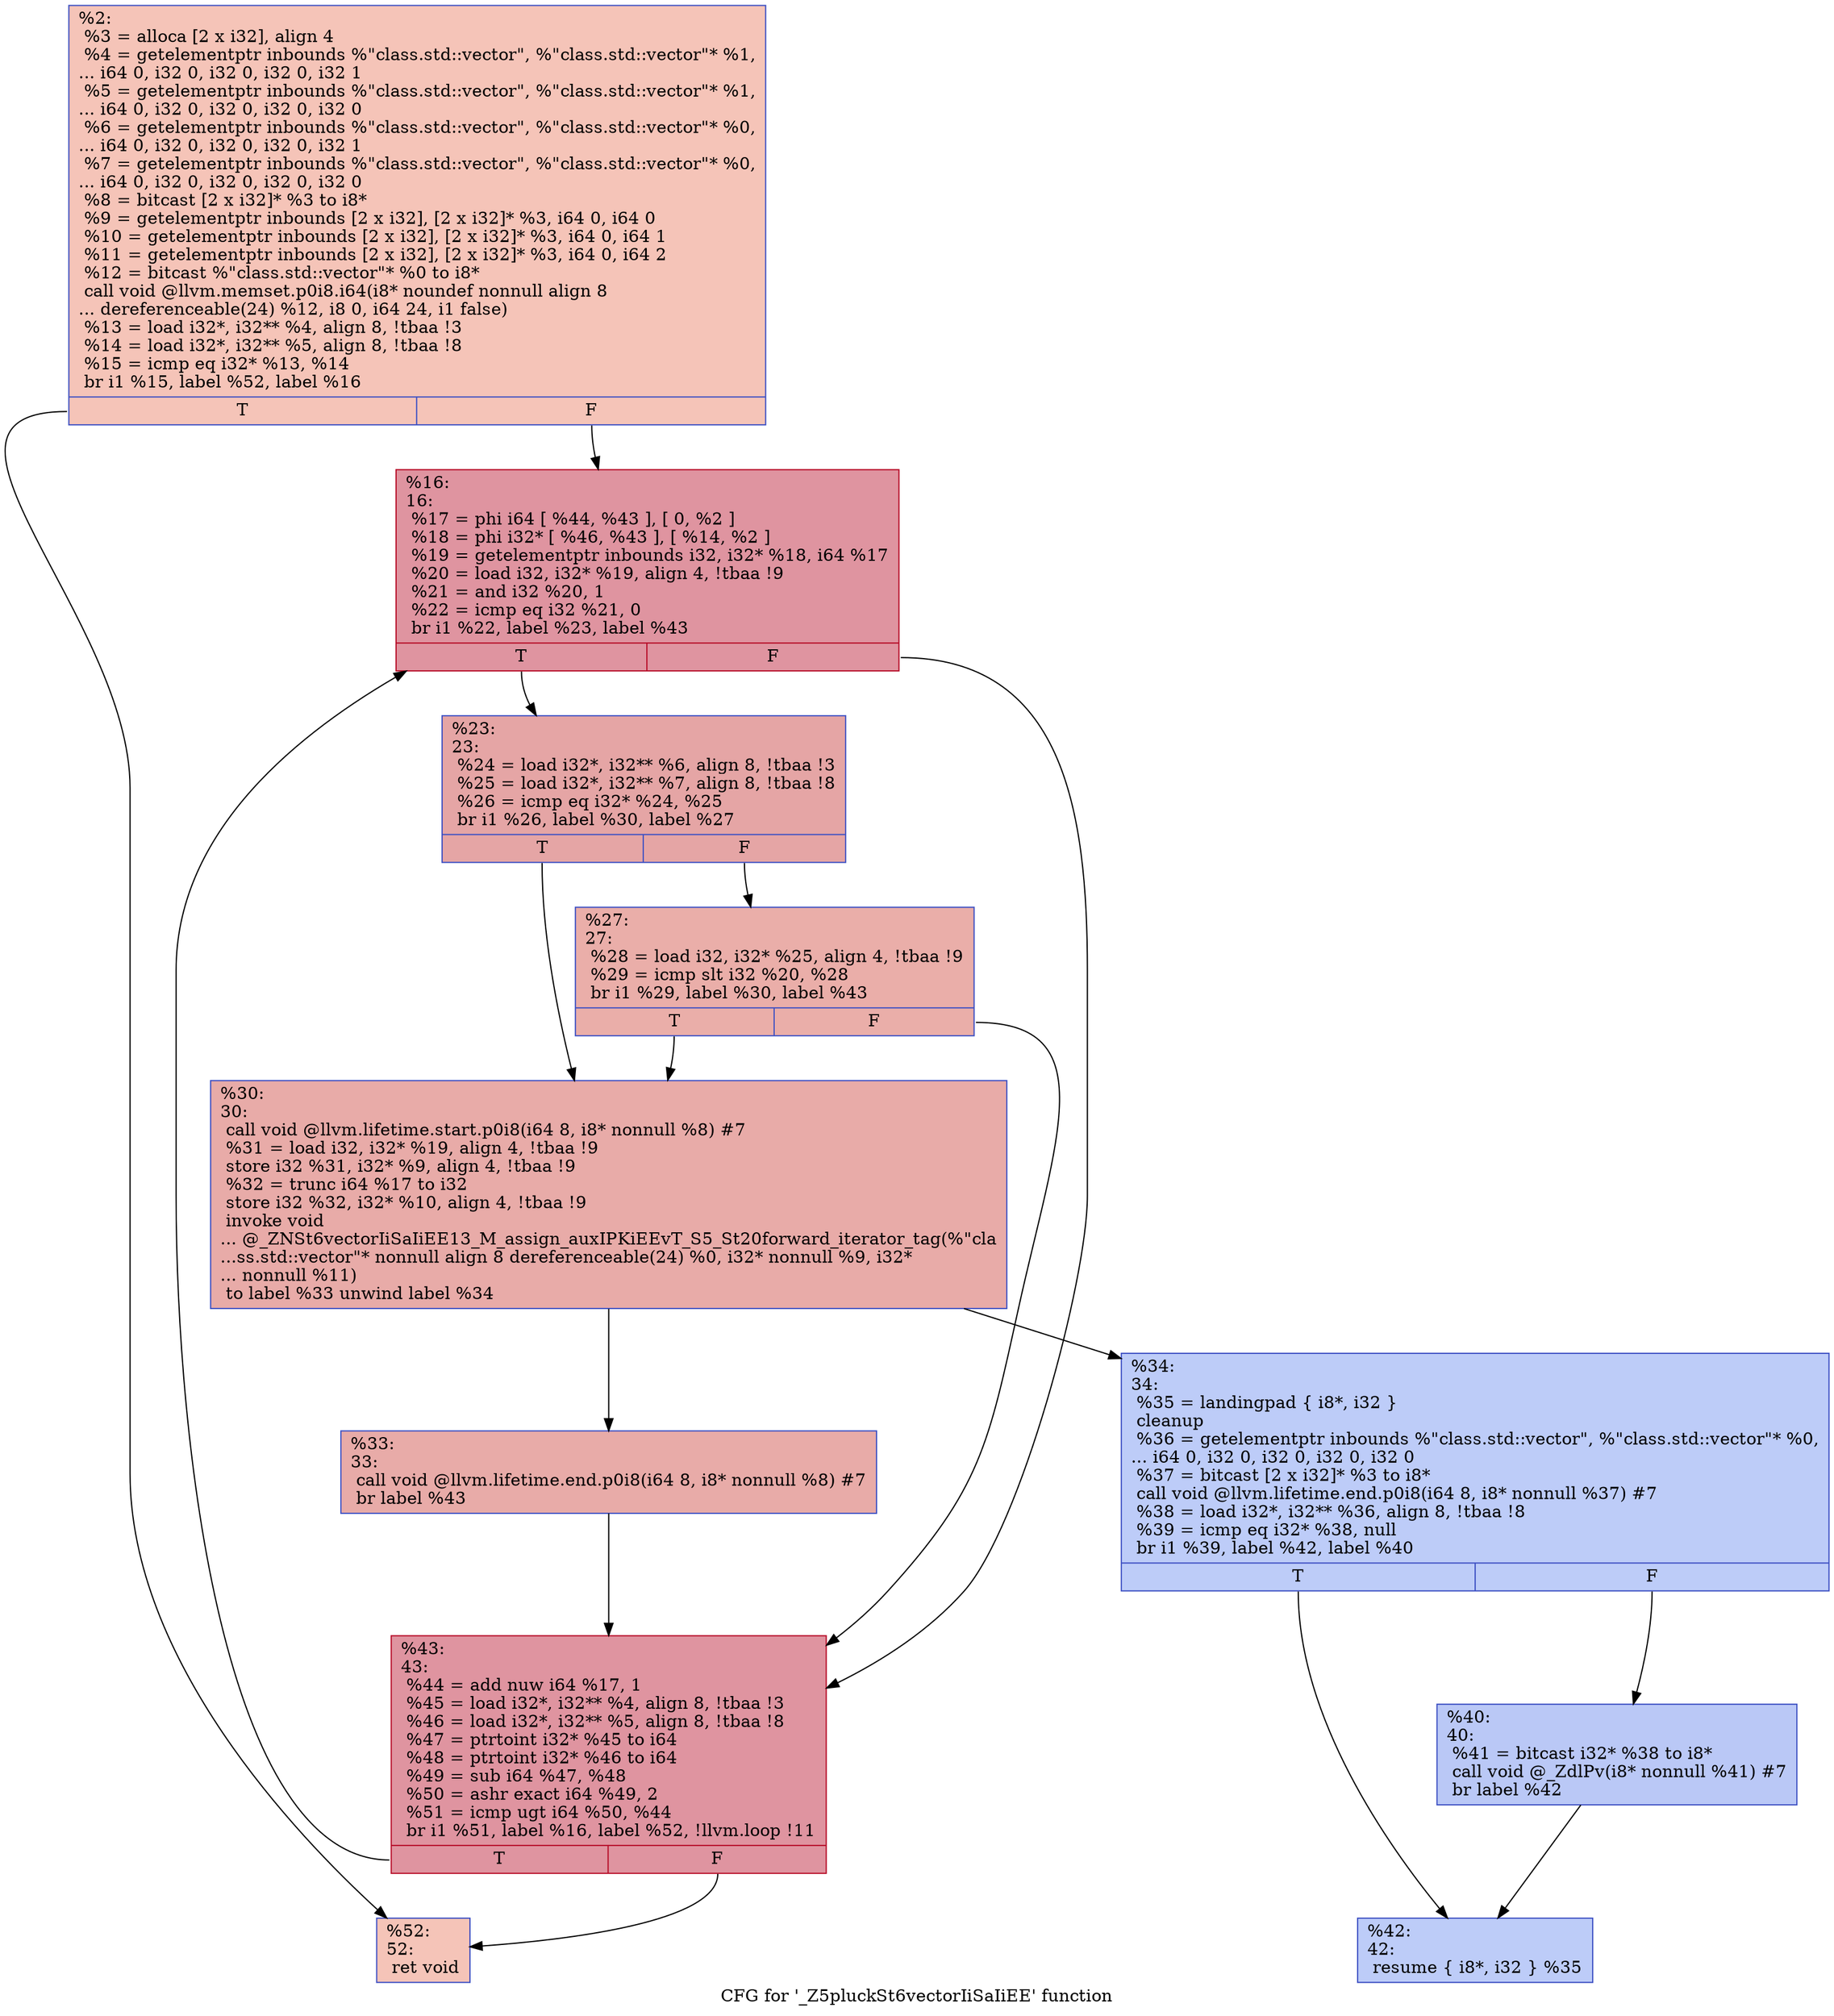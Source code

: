 digraph "CFG for '_Z5pluckSt6vectorIiSaIiEE' function" {
	label="CFG for '_Z5pluckSt6vectorIiSaIiEE' function";

	Node0x55d6d6645520 [shape=record,color="#3d50c3ff", style=filled, fillcolor="#e97a5f70",label="{%2:\l  %3 = alloca [2 x i32], align 4\l  %4 = getelementptr inbounds %\"class.std::vector\", %\"class.std::vector\"* %1,\l... i64 0, i32 0, i32 0, i32 0, i32 1\l  %5 = getelementptr inbounds %\"class.std::vector\", %\"class.std::vector\"* %1,\l... i64 0, i32 0, i32 0, i32 0, i32 0\l  %6 = getelementptr inbounds %\"class.std::vector\", %\"class.std::vector\"* %0,\l... i64 0, i32 0, i32 0, i32 0, i32 1\l  %7 = getelementptr inbounds %\"class.std::vector\", %\"class.std::vector\"* %0,\l... i64 0, i32 0, i32 0, i32 0, i32 0\l  %8 = bitcast [2 x i32]* %3 to i8*\l  %9 = getelementptr inbounds [2 x i32], [2 x i32]* %3, i64 0, i64 0\l  %10 = getelementptr inbounds [2 x i32], [2 x i32]* %3, i64 0, i64 1\l  %11 = getelementptr inbounds [2 x i32], [2 x i32]* %3, i64 0, i64 2\l  %12 = bitcast %\"class.std::vector\"* %0 to i8*\l  call void @llvm.memset.p0i8.i64(i8* noundef nonnull align 8\l... dereferenceable(24) %12, i8 0, i64 24, i1 false)\l  %13 = load i32*, i32** %4, align 8, !tbaa !3\l  %14 = load i32*, i32** %5, align 8, !tbaa !8\l  %15 = icmp eq i32* %13, %14\l  br i1 %15, label %52, label %16\l|{<s0>T|<s1>F}}"];
	Node0x55d6d6645520:s0 -> Node0x55d6d6647610;
	Node0x55d6d6645520:s1 -> Node0x55d6d66476a0;
	Node0x55d6d66476a0 [shape=record,color="#b70d28ff", style=filled, fillcolor="#b70d2870",label="{%16:\l16:                                               \l  %17 = phi i64 [ %44, %43 ], [ 0, %2 ]\l  %18 = phi i32* [ %46, %43 ], [ %14, %2 ]\l  %19 = getelementptr inbounds i32, i32* %18, i64 %17\l  %20 = load i32, i32* %19, align 4, !tbaa !9\l  %21 = and i32 %20, 1\l  %22 = icmp eq i32 %21, 0\l  br i1 %22, label %23, label %43\l|{<s0>T|<s1>F}}"];
	Node0x55d6d66476a0:s0 -> Node0x55d6d6647d00;
	Node0x55d6d66476a0:s1 -> Node0x55d6d66477e0;
	Node0x55d6d6647d00 [shape=record,color="#3d50c3ff", style=filled, fillcolor="#c5333470",label="{%23:\l23:                                               \l  %24 = load i32*, i32** %6, align 8, !tbaa !3\l  %25 = load i32*, i32** %7, align 8, !tbaa !8\l  %26 = icmp eq i32* %24, %25\l  br i1 %26, label %30, label %27\l|{<s0>T|<s1>F}}"];
	Node0x55d6d6647d00:s0 -> Node0x55d6d6648bd0;
	Node0x55d6d6647d00:s1 -> Node0x55d6d6648c20;
	Node0x55d6d6648c20 [shape=record,color="#3d50c3ff", style=filled, fillcolor="#d0473d70",label="{%27:\l27:                                               \l  %28 = load i32, i32* %25, align 4, !tbaa !9\l  %29 = icmp slt i32 %20, %28\l  br i1 %29, label %30, label %43\l|{<s0>T|<s1>F}}"];
	Node0x55d6d6648c20:s0 -> Node0x55d6d6648bd0;
	Node0x55d6d6648c20:s1 -> Node0x55d6d66477e0;
	Node0x55d6d6648bd0 [shape=record,color="#3d50c3ff", style=filled, fillcolor="#cc403a70",label="{%30:\l30:                                               \l  call void @llvm.lifetime.start.p0i8(i64 8, i8* nonnull %8) #7\l  %31 = load i32, i32* %19, align 4, !tbaa !9\l  store i32 %31, i32* %9, align 4, !tbaa !9\l  %32 = trunc i64 %17 to i32\l  store i32 %32, i32* %10, align 4, !tbaa !9\l  invoke void\l... @_ZNSt6vectorIiSaIiEE13_M_assign_auxIPKiEEvT_S5_St20forward_iterator_tag(%\"cla\l...ss.std::vector\"* nonnull align 8 dereferenceable(24) %0, i32* nonnull %9, i32*\l... nonnull %11)\l          to label %33 unwind label %34\l}"];
	Node0x55d6d6648bd0 -> Node0x55d6d6649cf0;
	Node0x55d6d6648bd0 -> Node0x55d6d6649d40;
	Node0x55d6d6649cf0 [shape=record,color="#3d50c3ff", style=filled, fillcolor="#cc403a70",label="{%33:\l33:                                               \l  call void @llvm.lifetime.end.p0i8(i64 8, i8* nonnull %8) #7\l  br label %43\l}"];
	Node0x55d6d6649cf0 -> Node0x55d6d66477e0;
	Node0x55d6d6649d40 [shape=record,color="#3d50c3ff", style=filled, fillcolor="#6a8bef70",label="{%34:\l34:                                               \l  %35 = landingpad \{ i8*, i32 \}\l          cleanup\l  %36 = getelementptr inbounds %\"class.std::vector\", %\"class.std::vector\"* %0,\l... i64 0, i32 0, i32 0, i32 0, i32 0\l  %37 = bitcast [2 x i32]* %3 to i8*\l  call void @llvm.lifetime.end.p0i8(i64 8, i8* nonnull %37) #7\l  %38 = load i32*, i32** %36, align 8, !tbaa !8\l  %39 = icmp eq i32* %38, null\l  br i1 %39, label %42, label %40\l|{<s0>T|<s1>F}}"];
	Node0x55d6d6649d40:s0 -> Node0x55d6d664a9b0;
	Node0x55d6d6649d40:s1 -> Node0x55d6d664aa00;
	Node0x55d6d664aa00 [shape=record,color="#3d50c3ff", style=filled, fillcolor="#6282ea70",label="{%40:\l40:                                               \l  %41 = bitcast i32* %38 to i8*\l  call void @_ZdlPv(i8* nonnull %41) #7\l  br label %42\l}"];
	Node0x55d6d664aa00 -> Node0x55d6d664a9b0;
	Node0x55d6d664a9b0 [shape=record,color="#3d50c3ff", style=filled, fillcolor="#6a8bef70",label="{%42:\l42:                                               \l  resume \{ i8*, i32 \} %35\l}"];
	Node0x55d6d66477e0 [shape=record,color="#b70d28ff", style=filled, fillcolor="#b70d2870",label="{%43:\l43:                                               \l  %44 = add nuw i64 %17, 1\l  %45 = load i32*, i32** %4, align 8, !tbaa !3\l  %46 = load i32*, i32** %5, align 8, !tbaa !8\l  %47 = ptrtoint i32* %45 to i64\l  %48 = ptrtoint i32* %46 to i64\l  %49 = sub i64 %47, %48\l  %50 = ashr exact i64 %49, 2\l  %51 = icmp ugt i64 %50, %44\l  br i1 %51, label %16, label %52, !llvm.loop !11\l|{<s0>T|<s1>F}}"];
	Node0x55d6d66477e0:s0 -> Node0x55d6d66476a0;
	Node0x55d6d66477e0:s1 -> Node0x55d6d6647610;
	Node0x55d6d6647610 [shape=record,color="#3d50c3ff", style=filled, fillcolor="#e97a5f70",label="{%52:\l52:                                               \l  ret void\l}"];
}
